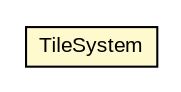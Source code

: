 #!/usr/local/bin/dot
#
# Class diagram 
# Generated by UMLGraph version R5_6-24-gf6e263 (http://www.umlgraph.org/)
#

digraph G {
	edge [fontname="arial",fontsize=10,labelfontname="arial",labelfontsize=10];
	node [fontname="arial",fontsize=10,shape=plaintext];
	nodesep=0.25;
	ranksep=0.5;
	// microsoft.mappoint.TileSystem
	c36066 [label=<<table title="microsoft.mappoint.TileSystem" border="0" cellborder="1" cellspacing="0" cellpadding="2" port="p" bgcolor="lemonChiffon" href="./TileSystem.html">
		<tr><td><table border="0" cellspacing="0" cellpadding="1">
<tr><td align="center" balign="center"> TileSystem </td></tr>
		</table></td></tr>
		</table>>, URL="./TileSystem.html", fontname="arial", fontcolor="black", fontsize=10.0];
}

